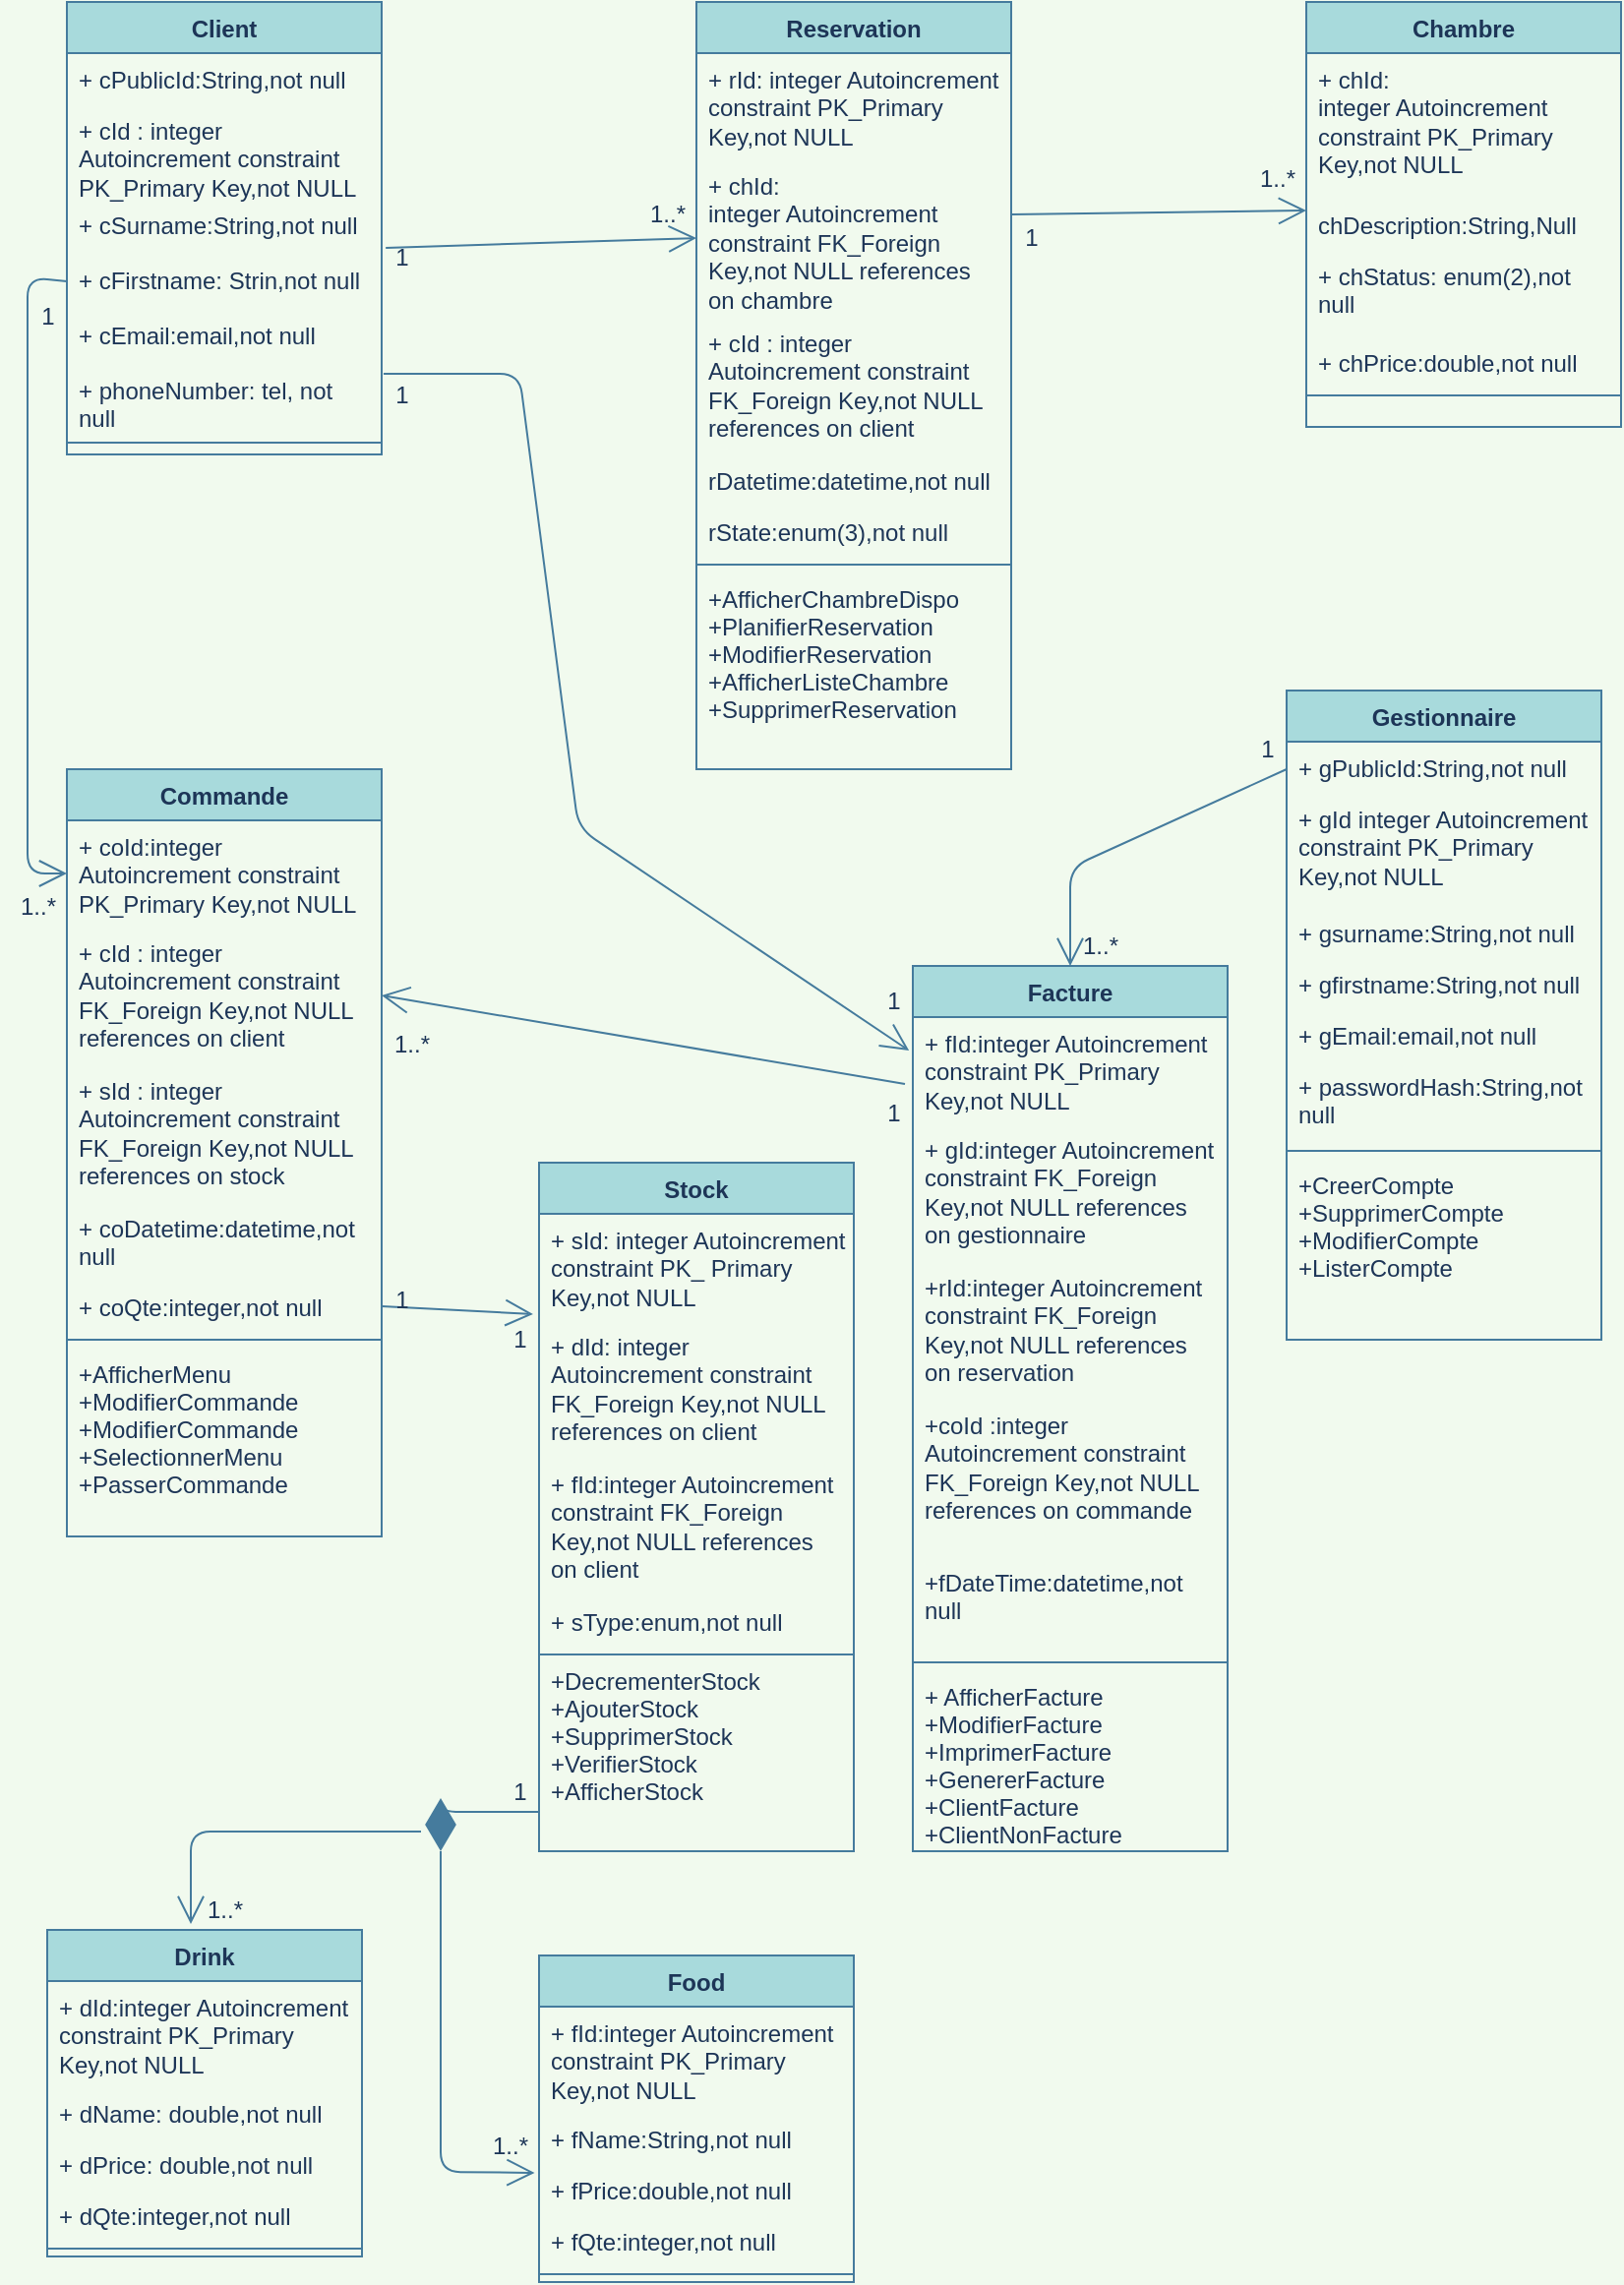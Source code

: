 <mxfile version="16.0.2" type="device"><diagram id="C5RBs43oDa-KdzZeNtuy" name="Page-1"><mxGraphModel dx="1695" dy="591" grid="1" gridSize="10" guides="1" tooltips="1" connect="1" arrows="1" fold="1" page="1" pageScale="1" pageWidth="827" pageHeight="1169" background="#F1FAEE" math="0" shadow="0"><root><mxCell id="WIyWlLk6GJQsqaUBKTNV-0"/><mxCell id="WIyWlLk6GJQsqaUBKTNV-1" parent="WIyWlLk6GJQsqaUBKTNV-0"/><mxCell id="zkfFHV4jXpPFQw0GAbJ--0" value="Client&#10;" style="swimlane;fontStyle=1;align=center;verticalAlign=top;childLayout=stackLayout;horizontal=1;startSize=26;horizontalStack=0;resizeParent=1;resizeLast=0;collapsible=1;marginBottom=0;rounded=0;shadow=0;strokeWidth=1;fillColor=#A8DADC;strokeColor=#457B9D;fontColor=#1D3557;" parent="WIyWlLk6GJQsqaUBKTNV-1" vertex="1"><mxGeometry x="30" y="10" width="160" height="230" as="geometry"><mxRectangle x="40" y="80" width="160" height="26" as="alternateBounds"/></mxGeometry></mxCell><mxCell id="zkfFHV4jXpPFQw0GAbJ--1" value="+ cPublicId:String,not null" style="text;align=left;verticalAlign=top;spacingLeft=4;spacingRight=4;overflow=hidden;rotatable=0;points=[[0,0.5],[1,0.5]];portConstraint=eastwest;fontColor=#1D3557;" parent="zkfFHV4jXpPFQw0GAbJ--0" vertex="1"><mxGeometry y="26" width="160" height="26" as="geometry"/></mxCell><mxCell id="zkfFHV4jXpPFQw0GAbJ--2" value="+ cId : integer Autoincrement constraint PK_Primary Key,not NULL" style="text;align=left;verticalAlign=top;spacingLeft=4;spacingRight=4;overflow=hidden;rotatable=0;points=[[0,0.5],[1,0.5]];portConstraint=eastwest;rounded=0;shadow=0;html=0;fontColor=#1D3557;fontSize=12;strokeColor=none;whiteSpace=wrap;" parent="zkfFHV4jXpPFQw0GAbJ--0" vertex="1"><mxGeometry y="52" width="160" height="48" as="geometry"/></mxCell><mxCell id="r3Htr7Eqtm95IT8deiUM-3" value="+ cSurname:String,not null" style="text;align=left;verticalAlign=top;spacingLeft=4;spacingRight=4;overflow=hidden;rotatable=0;points=[[0,0.5],[1,0.5]];portConstraint=eastwest;rounded=0;shadow=0;html=0;fontColor=#1D3557;" parent="zkfFHV4jXpPFQw0GAbJ--0" vertex="1"><mxGeometry y="100" width="160" height="28" as="geometry"/></mxCell><mxCell id="r3Htr7Eqtm95IT8deiUM-4" value="+ cFirstname: Strin,not null&#10;" style="text;align=left;verticalAlign=top;spacingLeft=4;spacingRight=4;overflow=hidden;rotatable=0;points=[[0,0.5],[1,0.5]];portConstraint=eastwest;rounded=0;shadow=0;html=0;fontColor=#1D3557;" parent="zkfFHV4jXpPFQw0GAbJ--0" vertex="1"><mxGeometry y="128" width="160" height="28" as="geometry"/></mxCell><mxCell id="r3Htr7Eqtm95IT8deiUM-2" value="+ cEmail:email,not null&#10;" style="text;align=left;verticalAlign=top;spacingLeft=4;spacingRight=4;overflow=hidden;rotatable=0;points=[[0,0.5],[1,0.5]];portConstraint=eastwest;rounded=0;shadow=0;html=0;fontColor=#1D3557;" parent="zkfFHV4jXpPFQw0GAbJ--0" vertex="1"><mxGeometry y="156" width="160" height="28" as="geometry"/></mxCell><mxCell id="r3Htr7Eqtm95IT8deiUM-1" value="+ phoneNumber: tel, not null" style="text;align=left;verticalAlign=top;spacingLeft=4;spacingRight=4;overflow=hidden;rotatable=0;points=[[0,0.5],[1,0.5]];portConstraint=eastwest;rounded=0;shadow=0;html=0;fontColor=#1D3557;whiteSpace=wrap;" parent="zkfFHV4jXpPFQw0GAbJ--0" vertex="1"><mxGeometry y="184" width="160" height="36" as="geometry"/></mxCell><mxCell id="zkfFHV4jXpPFQw0GAbJ--4" value="" style="line;html=1;strokeWidth=1;align=left;verticalAlign=middle;spacingTop=-1;spacingLeft=3;spacingRight=3;rotatable=0;labelPosition=right;points=[];portConstraint=eastwest;labelBackgroundColor=#F1FAEE;fillColor=#A8DADC;strokeColor=#457B9D;fontColor=#1D3557;" parent="zkfFHV4jXpPFQw0GAbJ--0" vertex="1"><mxGeometry y="220" width="160" height="8" as="geometry"/></mxCell><mxCell id="zkfFHV4jXpPFQw0GAbJ--6" value="Gestionnaire" style="swimlane;fontStyle=1;align=center;verticalAlign=top;childLayout=stackLayout;horizontal=1;startSize=26;horizontalStack=0;resizeParent=1;resizeLast=0;collapsible=1;marginBottom=0;rounded=0;shadow=0;strokeWidth=1;fillColor=#A8DADC;strokeColor=#457B9D;fontColor=#1D3557;" parent="WIyWlLk6GJQsqaUBKTNV-1" vertex="1"><mxGeometry x="650" y="360" width="160" height="330" as="geometry"><mxRectangle x="130" y="380" width="160" height="26" as="alternateBounds"/></mxGeometry></mxCell><mxCell id="zkfFHV4jXpPFQw0GAbJ--7" value="+ gPublicId:String,not null" style="text;align=left;verticalAlign=top;spacingLeft=4;spacingRight=4;overflow=hidden;rotatable=0;points=[[0,0.5],[1,0.5]];portConstraint=eastwest;fontColor=#1D3557;" parent="zkfFHV4jXpPFQw0GAbJ--6" vertex="1"><mxGeometry y="26" width="160" height="26" as="geometry"/></mxCell><mxCell id="zkfFHV4jXpPFQw0GAbJ--8" value="+ gId integer Autoincrement constraint PK_Primary Key,not NULL" style="text;align=left;verticalAlign=top;spacingLeft=4;spacingRight=4;overflow=hidden;rotatable=0;points=[[0,0.5],[1,0.5]];portConstraint=eastwest;rounded=0;shadow=0;html=0;fontColor=#1D3557;whiteSpace=wrap;" parent="zkfFHV4jXpPFQw0GAbJ--6" vertex="1"><mxGeometry y="52" width="160" height="58" as="geometry"/></mxCell><mxCell id="r3Htr7Eqtm95IT8deiUM-7" value="+ gsurname:String,not null" style="text;align=left;verticalAlign=top;spacingLeft=4;spacingRight=4;overflow=hidden;rotatable=0;points=[[0,0.5],[1,0.5]];portConstraint=eastwest;rounded=0;shadow=0;html=0;fontColor=#1D3557;" parent="zkfFHV4jXpPFQw0GAbJ--6" vertex="1"><mxGeometry y="110" width="160" height="26" as="geometry"/></mxCell><mxCell id="r3Htr7Eqtm95IT8deiUM-8" value="+ gfirstname:String,not null" style="text;align=left;verticalAlign=top;spacingLeft=4;spacingRight=4;overflow=hidden;rotatable=0;points=[[0,0.5],[1,0.5]];portConstraint=eastwest;rounded=0;shadow=0;html=0;fontColor=#1D3557;" parent="zkfFHV4jXpPFQw0GAbJ--6" vertex="1"><mxGeometry y="136" width="160" height="26" as="geometry"/></mxCell><mxCell id="r3Htr7Eqtm95IT8deiUM-6" value="+ gEmail:email,not null" style="text;align=left;verticalAlign=top;spacingLeft=4;spacingRight=4;overflow=hidden;rotatable=0;points=[[0,0.5],[1,0.5]];portConstraint=eastwest;rounded=0;shadow=0;html=0;fontColor=#1D3557;" parent="zkfFHV4jXpPFQw0GAbJ--6" vertex="1"><mxGeometry y="162" width="160" height="26" as="geometry"/></mxCell><mxCell id="r3Htr7Eqtm95IT8deiUM-9" value="+ passwordHash:String,not null" style="text;align=left;verticalAlign=top;spacingLeft=4;spacingRight=4;overflow=hidden;rotatable=0;points=[[0,0.5],[1,0.5]];portConstraint=eastwest;rounded=0;shadow=0;html=0;fontColor=#1D3557;whiteSpace=wrap;" parent="zkfFHV4jXpPFQw0GAbJ--6" vertex="1"><mxGeometry y="188" width="160" height="42" as="geometry"/></mxCell><mxCell id="zkfFHV4jXpPFQw0GAbJ--9" value="" style="line;html=1;strokeWidth=1;align=left;verticalAlign=middle;spacingTop=-1;spacingLeft=3;spacingRight=3;rotatable=0;labelPosition=right;points=[];portConstraint=eastwest;labelBackgroundColor=#F1FAEE;fillColor=#A8DADC;strokeColor=#457B9D;fontColor=#1D3557;" parent="zkfFHV4jXpPFQw0GAbJ--6" vertex="1"><mxGeometry y="230" width="160" height="8" as="geometry"/></mxCell><mxCell id="zkfFHV4jXpPFQw0GAbJ--11" value="+CreerCompte&#10;+SupprimerCompte&#10;+ModifierCompte&#10;+ListerCompte" style="text;align=left;verticalAlign=top;spacingLeft=4;spacingRight=4;overflow=hidden;rotatable=0;points=[[0,0.5],[1,0.5]];portConstraint=eastwest;fontColor=#1D3557;" parent="zkfFHV4jXpPFQw0GAbJ--6" vertex="1"><mxGeometry y="238" width="160" height="82" as="geometry"/></mxCell><mxCell id="zkfFHV4jXpPFQw0GAbJ--13" value="Stock" style="swimlane;fontStyle=1;align=center;verticalAlign=top;childLayout=stackLayout;horizontal=1;startSize=26;horizontalStack=0;resizeParent=1;resizeLast=0;collapsible=1;marginBottom=0;rounded=0;shadow=0;strokeWidth=1;fillColor=#A8DADC;strokeColor=#457B9D;fontColor=#1D3557;" parent="WIyWlLk6GJQsqaUBKTNV-1" vertex="1"><mxGeometry x="270" y="600" width="160" height="350" as="geometry"><mxRectangle x="340" y="380" width="170" height="26" as="alternateBounds"/></mxGeometry></mxCell><mxCell id="zkfFHV4jXpPFQw0GAbJ--14" value="+ sId: integer Autoincrement constraint PK_ Primary Key,not NULL" style="text;align=left;verticalAlign=top;spacingLeft=4;spacingRight=4;overflow=hidden;rotatable=0;points=[[0,0.5],[1,0.5]];portConstraint=eastwest;fontColor=#1D3557;whiteSpace=wrap;" parent="zkfFHV4jXpPFQw0GAbJ--13" vertex="1"><mxGeometry y="26" width="160" height="54" as="geometry"/></mxCell><mxCell id="r3Htr7Eqtm95IT8deiUM-71" value="+ dId: integer Autoincrement constraint FK_Foreign Key,not NULL references on client" style="text;align=left;verticalAlign=top;spacingLeft=4;spacingRight=4;overflow=hidden;rotatable=0;points=[[0,0.5],[1,0.5]];portConstraint=eastwest;fontColor=#1D3557;whiteSpace=wrap;" parent="zkfFHV4jXpPFQw0GAbJ--13" vertex="1"><mxGeometry y="80" width="160" height="70" as="geometry"/></mxCell><mxCell id="r3Htr7Eqtm95IT8deiUM-72" value="+ fId:integer Autoincrement constraint FK_Foreign Key,not NULL references on client&#10;" style="text;align=left;verticalAlign=top;spacingLeft=4;spacingRight=4;overflow=hidden;rotatable=0;points=[[0,0.5],[1,0.5]];portConstraint=eastwest;fontColor=#1D3557;whiteSpace=wrap;" parent="zkfFHV4jXpPFQw0GAbJ--13" vertex="1"><mxGeometry y="150" width="160" height="70" as="geometry"/></mxCell><mxCell id="wL-kO8MBuyz-rJFwPTu7-10" value="+ sType:enum,not null" style="text;align=left;verticalAlign=top;spacingLeft=4;spacingRight=4;overflow=hidden;rotatable=0;points=[[0,0.5],[1,0.5]];portConstraint=eastwest;fontColor=#1D3557;whiteSpace=wrap;" parent="zkfFHV4jXpPFQw0GAbJ--13" vertex="1"><mxGeometry y="220" width="160" height="30" as="geometry"/></mxCell><mxCell id="wL-kO8MBuyz-rJFwPTu7-9" value="+DecrementerStock&#10;+AjouterStock&#10;+SupprimerStock&#10;+VerifierStock&#10;+AfficherStock" style="text;strokeColor=#457B9D;fillColor=none;align=left;verticalAlign=top;spacingLeft=4;spacingRight=4;overflow=hidden;rotatable=0;points=[[0,0.5],[1,0.5]];portConstraint=eastwest;fontColor=#1D3557;" parent="zkfFHV4jXpPFQw0GAbJ--13" vertex="1"><mxGeometry y="250" width="160" height="100" as="geometry"/></mxCell><mxCell id="zkfFHV4jXpPFQw0GAbJ--17" value="Chambre" style="swimlane;fontStyle=1;align=center;verticalAlign=top;childLayout=stackLayout;horizontal=1;startSize=26;horizontalStack=0;resizeParent=1;resizeLast=0;collapsible=1;marginBottom=0;rounded=0;shadow=0;strokeWidth=1;fillColor=#A8DADC;strokeColor=#457B9D;fontColor=#1D3557;" parent="WIyWlLk6GJQsqaUBKTNV-1" vertex="1"><mxGeometry x="660" y="10" width="160" height="216" as="geometry"><mxRectangle x="550" y="140" width="160" height="26" as="alternateBounds"/></mxGeometry></mxCell><mxCell id="zkfFHV4jXpPFQw0GAbJ--19" value="+ chId:&#10;integer Autoincrement constraint PK_Primary Key,not NULL&#10;" style="text;align=left;verticalAlign=top;spacingLeft=4;spacingRight=4;overflow=hidden;rotatable=0;points=[[0,0.5],[1,0.5]];portConstraint=eastwest;rounded=0;shadow=0;html=0;fontColor=#1D3557;whiteSpace=wrap;" parent="zkfFHV4jXpPFQw0GAbJ--17" vertex="1"><mxGeometry y="26" width="160" height="74" as="geometry"/></mxCell><mxCell id="r3Htr7Eqtm95IT8deiUM-5" value="chDescription:String,Null" style="text;align=left;verticalAlign=top;spacingLeft=4;spacingRight=4;overflow=hidden;rotatable=0;points=[[0,0.5],[1,0.5]];portConstraint=eastwest;rounded=0;shadow=0;html=0;fontColor=#1D3557;" parent="zkfFHV4jXpPFQw0GAbJ--17" vertex="1"><mxGeometry y="100" width="160" height="26" as="geometry"/></mxCell><mxCell id="r3Htr7Eqtm95IT8deiUM-20" value="+ chStatus: enum(2),not null" style="text;align=left;verticalAlign=top;spacingLeft=4;spacingRight=4;overflow=hidden;rotatable=0;points=[[0,0.5],[1,0.5]];portConstraint=eastwest;rounded=0;shadow=0;html=0;fontColor=#1D3557;whiteSpace=wrap;" parent="zkfFHV4jXpPFQw0GAbJ--17" vertex="1"><mxGeometry y="126" width="160" height="44" as="geometry"/></mxCell><mxCell id="r3Htr7Eqtm95IT8deiUM-68" value="+ chPrice:double,not null" style="text;align=left;verticalAlign=top;spacingLeft=4;spacingRight=4;overflow=hidden;rotatable=0;points=[[0,0.5],[1,0.5]];portConstraint=eastwest;rounded=0;shadow=0;html=0;fontColor=#1D3557;" parent="zkfFHV4jXpPFQw0GAbJ--17" vertex="1"><mxGeometry y="170" width="160" height="26" as="geometry"/></mxCell><mxCell id="zkfFHV4jXpPFQw0GAbJ--23" value="" style="line;html=1;strokeWidth=1;align=left;verticalAlign=middle;spacingTop=-1;spacingLeft=3;spacingRight=3;rotatable=0;labelPosition=right;points=[];portConstraint=eastwest;labelBackgroundColor=#F1FAEE;fillColor=#A8DADC;strokeColor=#457B9D;fontColor=#1D3557;" parent="zkfFHV4jXpPFQw0GAbJ--17" vertex="1"><mxGeometry y="196" width="160" height="8" as="geometry"/></mxCell><mxCell id="r3Htr7Eqtm95IT8deiUM-12" value="Reservation" style="swimlane;fontStyle=1;align=center;verticalAlign=top;childLayout=stackLayout;horizontal=1;startSize=26;horizontalStack=0;resizeParent=1;resizeParentMax=0;resizeLast=0;collapsible=1;marginBottom=0;fillColor=#A8DADC;strokeColor=#457B9D;fontColor=#1D3557;" parent="WIyWlLk6GJQsqaUBKTNV-1" vertex="1"><mxGeometry x="350" y="10" width="160" height="390" as="geometry"/></mxCell><mxCell id="r3Htr7Eqtm95IT8deiUM-13" value="+ rId: integer Autoincrement constraint PK_Primary Key,not NULL" style="text;strokeColor=none;fillColor=none;align=left;verticalAlign=top;spacingLeft=4;spacingRight=4;overflow=hidden;rotatable=0;points=[[0,0.5],[1,0.5]];portConstraint=eastwest;fontColor=#1D3557;whiteSpace=wrap;" parent="r3Htr7Eqtm95IT8deiUM-12" vertex="1"><mxGeometry y="26" width="160" height="54" as="geometry"/></mxCell><mxCell id="r3Htr7Eqtm95IT8deiUM-17" value="+ chId:&#10;integer Autoincrement constraint FK_Foreign Key,not NULL references on chambre&#10;" style="text;strokeColor=none;fillColor=none;align=left;verticalAlign=top;spacingLeft=4;spacingRight=4;overflow=hidden;rotatable=0;points=[[0,0.5],[1,0.5]];portConstraint=eastwest;fontColor=#1D3557;whiteSpace=wrap;" parent="r3Htr7Eqtm95IT8deiUM-12" vertex="1"><mxGeometry y="80" width="160" height="80" as="geometry"/></mxCell><mxCell id="r3Htr7Eqtm95IT8deiUM-16" value="+ cId : integer Autoincrement constraint FK_Foreign Key,not NULL references on client" style="text;strokeColor=none;fillColor=none;align=left;verticalAlign=top;spacingLeft=4;spacingRight=4;overflow=hidden;rotatable=0;points=[[0,0.5],[1,0.5]];portConstraint=eastwest;fontColor=#1D3557;whiteSpace=wrap;" parent="r3Htr7Eqtm95IT8deiUM-12" vertex="1"><mxGeometry y="160" width="160" height="70" as="geometry"/></mxCell><mxCell id="r3Htr7Eqtm95IT8deiUM-18" value="rDatetime:datetime,not null" style="text;strokeColor=none;fillColor=none;align=left;verticalAlign=top;spacingLeft=4;spacingRight=4;overflow=hidden;rotatable=0;points=[[0,0.5],[1,0.5]];portConstraint=eastwest;fontColor=#1D3557;" parent="r3Htr7Eqtm95IT8deiUM-12" vertex="1"><mxGeometry y="230" width="160" height="26" as="geometry"/></mxCell><mxCell id="r3Htr7Eqtm95IT8deiUM-19" value="rState:enum(3),not null" style="text;strokeColor=none;fillColor=none;align=left;verticalAlign=top;spacingLeft=4;spacingRight=4;overflow=hidden;rotatable=0;points=[[0,0.5],[1,0.5]];portConstraint=eastwest;fontColor=#1D3557;" parent="r3Htr7Eqtm95IT8deiUM-12" vertex="1"><mxGeometry y="256" width="160" height="26" as="geometry"/></mxCell><mxCell id="r3Htr7Eqtm95IT8deiUM-14" value="" style="line;strokeWidth=1;fillColor=none;align=left;verticalAlign=middle;spacingTop=-1;spacingLeft=3;spacingRight=3;rotatable=0;labelPosition=right;points=[];portConstraint=eastwest;labelBackgroundColor=#F1FAEE;strokeColor=#457B9D;fontColor=#1D3557;" parent="r3Htr7Eqtm95IT8deiUM-12" vertex="1"><mxGeometry y="282" width="160" height="8" as="geometry"/></mxCell><mxCell id="r3Htr7Eqtm95IT8deiUM-15" value="+AfficherChambreDispo&#10;+PlanifierReservation&#10;+ModifierReservation&#10;+AfficherListeChambre&#10;+SupprimerReservation" style="text;strokeColor=none;fillColor=none;align=left;verticalAlign=top;spacingLeft=4;spacingRight=4;overflow=hidden;rotatable=0;points=[[0,0.5],[1,0.5]];portConstraint=eastwest;fontColor=#1D3557;" parent="r3Htr7Eqtm95IT8deiUM-12" vertex="1"><mxGeometry y="290" width="160" height="100" as="geometry"/></mxCell><mxCell id="r3Htr7Eqtm95IT8deiUM-30" value="Food&#10;" style="swimlane;fontStyle=1;align=center;verticalAlign=top;childLayout=stackLayout;horizontal=1;startSize=26;horizontalStack=0;resizeParent=1;resizeParentMax=0;resizeLast=0;collapsible=1;marginBottom=0;fillColor=#A8DADC;strokeColor=#457B9D;fontColor=#1D3557;" parent="WIyWlLk6GJQsqaUBKTNV-1" vertex="1"><mxGeometry x="270" y="1003" width="160" height="166" as="geometry"/></mxCell><mxCell id="r3Htr7Eqtm95IT8deiUM-43" value="+ fId:integer Autoincrement constraint PK_Primary Key,not NULL" style="text;strokeColor=none;fillColor=none;align=left;verticalAlign=top;spacingLeft=4;spacingRight=4;overflow=hidden;rotatable=0;points=[[0,0.5],[1,0.5]];portConstraint=eastwest;fontColor=#1D3557;whiteSpace=wrap;" parent="r3Htr7Eqtm95IT8deiUM-30" vertex="1"><mxGeometry y="26" width="160" height="54" as="geometry"/></mxCell><mxCell id="r3Htr7Eqtm95IT8deiUM-31" value="+ fName:String,not null" style="text;strokeColor=none;fillColor=none;align=left;verticalAlign=top;spacingLeft=4;spacingRight=4;overflow=hidden;rotatable=0;points=[[0,0.5],[1,0.5]];portConstraint=eastwest;fontColor=#1D3557;" parent="r3Htr7Eqtm95IT8deiUM-30" vertex="1"><mxGeometry y="80" width="160" height="26" as="geometry"/></mxCell><mxCell id="r3Htr7Eqtm95IT8deiUM-39" value="+ fPrice:double,not null" style="text;strokeColor=none;fillColor=none;align=left;verticalAlign=top;spacingLeft=4;spacingRight=4;overflow=hidden;rotatable=0;points=[[0,0.5],[1,0.5]];portConstraint=eastwest;fontColor=#1D3557;" parent="r3Htr7Eqtm95IT8deiUM-30" vertex="1"><mxGeometry y="106" width="160" height="26" as="geometry"/></mxCell><mxCell id="r3Htr7Eqtm95IT8deiUM-70" value="+ fQte:integer,not null" style="text;strokeColor=none;fillColor=none;align=left;verticalAlign=top;spacingLeft=4;spacingRight=4;overflow=hidden;rotatable=0;points=[[0,0.5],[1,0.5]];portConstraint=eastwest;fontColor=#1D3557;" parent="r3Htr7Eqtm95IT8deiUM-30" vertex="1"><mxGeometry y="132" width="160" height="26" as="geometry"/></mxCell><mxCell id="r3Htr7Eqtm95IT8deiUM-32" value="" style="line;strokeWidth=1;fillColor=none;align=left;verticalAlign=middle;spacingTop=-1;spacingLeft=3;spacingRight=3;rotatable=0;labelPosition=right;points=[];portConstraint=eastwest;labelBackgroundColor=#F1FAEE;strokeColor=#457B9D;fontColor=#1D3557;" parent="r3Htr7Eqtm95IT8deiUM-30" vertex="1"><mxGeometry y="158" width="160" height="8" as="geometry"/></mxCell><mxCell id="r3Htr7Eqtm95IT8deiUM-34" value="Drink&#10;" style="swimlane;fontStyle=1;align=center;verticalAlign=top;childLayout=stackLayout;horizontal=1;startSize=26;horizontalStack=0;resizeParent=1;resizeParentMax=0;resizeLast=0;collapsible=1;marginBottom=0;fillColor=#A8DADC;strokeColor=#457B9D;fontColor=#1D3557;" parent="WIyWlLk6GJQsqaUBKTNV-1" vertex="1"><mxGeometry x="20" y="990" width="160" height="166" as="geometry"/></mxCell><mxCell id="r3Htr7Eqtm95IT8deiUM-42" value="+ dId:integer Autoincrement constraint PK_Primary Key,not NULL&#10;" style="text;strokeColor=none;fillColor=none;align=left;verticalAlign=top;spacingLeft=4;spacingRight=4;overflow=hidden;rotatable=0;points=[[0,0.5],[1,0.5]];portConstraint=eastwest;fontColor=#1D3557;whiteSpace=wrap;" parent="r3Htr7Eqtm95IT8deiUM-34" vertex="1"><mxGeometry y="26" width="160" height="54" as="geometry"/></mxCell><mxCell id="r3Htr7Eqtm95IT8deiUM-35" value="+ dName: double,not null" style="text;strokeColor=none;fillColor=none;align=left;verticalAlign=top;spacingLeft=4;spacingRight=4;overflow=hidden;rotatable=0;points=[[0,0.5],[1,0.5]];portConstraint=eastwest;fontColor=#1D3557;" parent="r3Htr7Eqtm95IT8deiUM-34" vertex="1"><mxGeometry y="80" width="160" height="26" as="geometry"/></mxCell><mxCell id="r3Htr7Eqtm95IT8deiUM-38" value="+ dPrice: double,not null" style="text;strokeColor=none;fillColor=none;align=left;verticalAlign=top;spacingLeft=4;spacingRight=4;overflow=hidden;rotatable=0;points=[[0,0.5],[1,0.5]];portConstraint=eastwest;fontColor=#1D3557;" parent="r3Htr7Eqtm95IT8deiUM-34" vertex="1"><mxGeometry y="106" width="160" height="26" as="geometry"/></mxCell><mxCell id="r3Htr7Eqtm95IT8deiUM-69" value="+ dQte:integer,not null" style="text;strokeColor=none;fillColor=none;align=left;verticalAlign=top;spacingLeft=4;spacingRight=4;overflow=hidden;rotatable=0;points=[[0,0.5],[1,0.5]];portConstraint=eastwest;fontColor=#1D3557;" parent="r3Htr7Eqtm95IT8deiUM-34" vertex="1"><mxGeometry y="132" width="160" height="26" as="geometry"/></mxCell><mxCell id="r3Htr7Eqtm95IT8deiUM-36" value="" style="line;strokeWidth=1;fillColor=none;align=left;verticalAlign=middle;spacingTop=-1;spacingLeft=3;spacingRight=3;rotatable=0;labelPosition=right;points=[];portConstraint=eastwest;labelBackgroundColor=#F1FAEE;strokeColor=#457B9D;fontColor=#1D3557;" parent="r3Htr7Eqtm95IT8deiUM-34" vertex="1"><mxGeometry y="158" width="160" height="8" as="geometry"/></mxCell><mxCell id="r3Htr7Eqtm95IT8deiUM-54" value="Facture" style="swimlane;fontStyle=1;align=center;verticalAlign=top;childLayout=stackLayout;horizontal=1;startSize=26;horizontalStack=0;resizeParent=1;resizeParentMax=0;resizeLast=0;collapsible=1;marginBottom=0;fillColor=#A8DADC;strokeColor=#457B9D;fontColor=#1D3557;" parent="WIyWlLk6GJQsqaUBKTNV-1" vertex="1"><mxGeometry x="460" y="500" width="160" height="450" as="geometry"/></mxCell><mxCell id="r3Htr7Eqtm95IT8deiUM-55" value="+ fId:integer Autoincrement constraint PK_Primary Key,not NULL" style="text;strokeColor=none;fillColor=none;align=left;verticalAlign=top;spacingLeft=4;spacingRight=4;overflow=hidden;rotatable=0;points=[[0,0.5],[1,0.5]];portConstraint=eastwest;fontColor=#1D3557;whiteSpace=wrap;" parent="r3Htr7Eqtm95IT8deiUM-54" vertex="1"><mxGeometry y="26" width="160" height="54" as="geometry"/></mxCell><mxCell id="r3Htr7Eqtm95IT8deiUM-67" value="+ gId:integer Autoincrement constraint FK_Foreign Key,not NULL references on gestionnaire" style="text;strokeColor=none;fillColor=none;align=left;verticalAlign=top;spacingLeft=4;spacingRight=4;overflow=hidden;rotatable=0;points=[[0,0.5],[1,0.5]];portConstraint=eastwest;fontColor=#1D3557;whiteSpace=wrap;" parent="r3Htr7Eqtm95IT8deiUM-54" vertex="1"><mxGeometry y="80" width="160" height="70" as="geometry"/></mxCell><mxCell id="r3Htr7Eqtm95IT8deiUM-74" value="+rId:integer Autoincrement constraint FK_Foreign Key,not NULL references on reservation" style="text;strokeColor=none;fillColor=none;align=left;verticalAlign=top;spacingLeft=4;spacingRight=4;overflow=hidden;rotatable=0;points=[[0,0.5],[1,0.5]];portConstraint=eastwest;fontColor=#1D3557;whiteSpace=wrap;" parent="r3Htr7Eqtm95IT8deiUM-54" vertex="1"><mxGeometry y="150" width="160" height="70" as="geometry"/></mxCell><mxCell id="r3Htr7Eqtm95IT8deiUM-75" value="+coId :integer Autoincrement constraint FK_Foreign Key,not NULL references on commande" style="text;strokeColor=none;fillColor=none;align=left;verticalAlign=top;spacingLeft=4;spacingRight=4;overflow=hidden;rotatable=0;points=[[0,0.5],[1,0.5]];portConstraint=eastwest;fontColor=#1D3557;whiteSpace=wrap;" parent="r3Htr7Eqtm95IT8deiUM-54" vertex="1"><mxGeometry y="220" width="160" height="80" as="geometry"/></mxCell><mxCell id="sdFzfUmJR6ooPlKBPTag-1" value="+fDateTime:datetime,not null" style="text;strokeColor=none;fillColor=none;align=left;verticalAlign=top;spacingLeft=4;spacingRight=4;overflow=hidden;rotatable=0;points=[[0,0.5],[1,0.5]];portConstraint=eastwest;fontColor=#1D3557;whiteSpace=wrap;" parent="r3Htr7Eqtm95IT8deiUM-54" vertex="1"><mxGeometry y="300" width="160" height="50" as="geometry"/></mxCell><mxCell id="r3Htr7Eqtm95IT8deiUM-56" value="" style="line;strokeWidth=1;fillColor=none;align=left;verticalAlign=middle;spacingTop=-1;spacingLeft=3;spacingRight=3;rotatable=0;labelPosition=right;points=[];portConstraint=eastwest;labelBackgroundColor=#F1FAEE;strokeColor=#457B9D;fontColor=#1D3557;" parent="r3Htr7Eqtm95IT8deiUM-54" vertex="1"><mxGeometry y="350" width="160" height="8" as="geometry"/></mxCell><mxCell id="r3Htr7Eqtm95IT8deiUM-57" value="+ AfficherFacture&#10;+ModifierFacture&#10;+ImprimerFacture&#10;+GenererFacture&#10;+ClientFacture&#10;+ClientNonFacture" style="text;strokeColor=none;fillColor=none;align=left;verticalAlign=top;spacingLeft=4;spacingRight=4;overflow=hidden;rotatable=0;points=[[0,0.5],[1,0.5]];portConstraint=eastwest;fontColor=#1D3557;" parent="r3Htr7Eqtm95IT8deiUM-54" vertex="1"><mxGeometry y="358" width="160" height="92" as="geometry"/></mxCell><mxCell id="r3Htr7Eqtm95IT8deiUM-58" value="Commande" style="swimlane;fontStyle=1;align=center;verticalAlign=top;childLayout=stackLayout;horizontal=1;startSize=26;horizontalStack=0;resizeParent=1;resizeParentMax=0;resizeLast=0;collapsible=1;marginBottom=0;fillColor=#A8DADC;strokeColor=#457B9D;fontColor=#1D3557;" parent="WIyWlLk6GJQsqaUBKTNV-1" vertex="1"><mxGeometry x="30" y="400" width="160" height="390" as="geometry"/></mxCell><mxCell id="r3Htr7Eqtm95IT8deiUM-59" value="+ coId:integer Autoincrement constraint PK_Primary Key,not NULL&#10;" style="text;strokeColor=none;fillColor=none;align=left;verticalAlign=top;spacingLeft=4;spacingRight=4;overflow=hidden;rotatable=0;points=[[0,0.5],[1,0.5]];portConstraint=eastwest;fontColor=#1D3557;whiteSpace=wrap;" parent="r3Htr7Eqtm95IT8deiUM-58" vertex="1"><mxGeometry y="26" width="160" height="54" as="geometry"/></mxCell><mxCell id="r3Htr7Eqtm95IT8deiUM-62" value="+ cId : integer Autoincrement constraint FK_Foreign Key,not NULL references on client" style="text;strokeColor=none;fillColor=none;align=left;verticalAlign=top;spacingLeft=4;spacingRight=4;overflow=hidden;rotatable=0;points=[[0,0.5],[1,0.5]];portConstraint=eastwest;fontColor=#1D3557;whiteSpace=wrap;" parent="r3Htr7Eqtm95IT8deiUM-58" vertex="1"><mxGeometry y="80" width="160" height="70" as="geometry"/></mxCell><mxCell id="r3Htr7Eqtm95IT8deiUM-73" value="+ sId : integer Autoincrement constraint FK_Foreign Key,not NULL references on stock" style="text;strokeColor=none;fillColor=none;align=left;verticalAlign=top;spacingLeft=4;spacingRight=4;overflow=hidden;rotatable=0;points=[[0,0.5],[1,0.5]];portConstraint=eastwest;fontColor=#1D3557;whiteSpace=wrap;" parent="r3Htr7Eqtm95IT8deiUM-58" vertex="1"><mxGeometry y="150" width="160" height="70" as="geometry"/></mxCell><mxCell id="r3Htr7Eqtm95IT8deiUM-64" value="+ coDatetime:datetime,not null" style="text;strokeColor=none;fillColor=none;align=left;verticalAlign=top;spacingLeft=4;spacingRight=4;overflow=hidden;rotatable=0;points=[[0,0.5],[1,0.5]];portConstraint=eastwest;fontColor=#1D3557;whiteSpace=wrap;" parent="r3Htr7Eqtm95IT8deiUM-58" vertex="1"><mxGeometry y="220" width="160" height="40" as="geometry"/></mxCell><mxCell id="r3Htr7Eqtm95IT8deiUM-63" value="+ coQte:integer,not null" style="text;strokeColor=none;fillColor=none;align=left;verticalAlign=top;spacingLeft=4;spacingRight=4;overflow=hidden;rotatable=0;points=[[0,0.5],[1,0.5]];portConstraint=eastwest;fontColor=#1D3557;" parent="r3Htr7Eqtm95IT8deiUM-58" vertex="1"><mxGeometry y="260" width="160" height="26" as="geometry"/></mxCell><mxCell id="r3Htr7Eqtm95IT8deiUM-60" value="" style="line;strokeWidth=1;fillColor=none;align=left;verticalAlign=middle;spacingTop=-1;spacingLeft=3;spacingRight=3;rotatable=0;labelPosition=right;points=[];portConstraint=eastwest;labelBackgroundColor=#F1FAEE;strokeColor=#457B9D;fontColor=#1D3557;" parent="r3Htr7Eqtm95IT8deiUM-58" vertex="1"><mxGeometry y="286" width="160" height="8" as="geometry"/></mxCell><mxCell id="r3Htr7Eqtm95IT8deiUM-61" value="+AfficherMenu&#10;+ModifierCommande&#10;+ModifierCommande&#10;+SelectionnerMenu&#10;+PasserCommande" style="text;strokeColor=none;fillColor=none;align=left;verticalAlign=top;spacingLeft=4;spacingRight=4;overflow=hidden;rotatable=0;points=[[0,0.5],[1,0.5]];portConstraint=eastwest;fontColor=#1D3557;" parent="r3Htr7Eqtm95IT8deiUM-58" vertex="1"><mxGeometry y="294" width="160" height="96" as="geometry"/></mxCell><mxCell id="v6IofdC_qMjFaaTX9vxW-25" value="" style="endArrow=diamondThin;endFill=1;endSize=24;html=1;rounded=1;sketch=0;fontColor=#1D3557;strokeColor=#457B9D;fillColor=#A8DADC;curved=0;labelBackgroundColor=#F1FAEE;" parent="WIyWlLk6GJQsqaUBKTNV-1" edge="1"><mxGeometry width="160" relative="1" as="geometry"><mxPoint x="270" y="930" as="sourcePoint"/><mxPoint x="220" y="950" as="targetPoint"/><Array as="points"><mxPoint x="220" y="930"/></Array></mxGeometry></mxCell><mxCell id="v6IofdC_qMjFaaTX9vxW-26" value="" style="endArrow=open;endFill=1;endSize=12;html=1;rounded=1;sketch=0;fontColor=#1D3557;strokeColor=#457B9D;fillColor=#A8DADC;curved=0;entryX=-0.014;entryY=0.172;entryDx=0;entryDy=0;entryPerimeter=0;labelBackgroundColor=#F1FAEE;" parent="WIyWlLk6GJQsqaUBKTNV-1" target="r3Htr7Eqtm95IT8deiUM-39" edge="1"><mxGeometry width="160" relative="1" as="geometry"><mxPoint x="220" y="950" as="sourcePoint"/><mxPoint x="490" y="970" as="targetPoint"/><Array as="points"><mxPoint x="220" y="1020"/><mxPoint x="220" y="1113"/></Array></mxGeometry></mxCell><mxCell id="v6IofdC_qMjFaaTX9vxW-30" value="" style="endArrow=open;endFill=1;endSize=12;html=1;rounded=1;sketch=0;fontColor=#1D3557;strokeColor=#457B9D;fillColor=#A8DADC;curved=0;entryX=0.5;entryY=0;entryDx=0;entryDy=0;labelBackgroundColor=#F1FAEE;" parent="WIyWlLk6GJQsqaUBKTNV-1" target="r3Htr7Eqtm95IT8deiUM-54" edge="1"><mxGeometry width="160" relative="1" as="geometry"><mxPoint x="650" y="400" as="sourcePoint"/><mxPoint x="707.76" y="690.002" as="targetPoint"/><Array as="points"><mxPoint x="650" y="400"/><mxPoint x="540" y="450"/></Array></mxGeometry></mxCell><mxCell id="v6IofdC_qMjFaaTX9vxW-31" value="" style="endArrow=open;endFill=1;endSize=12;html=1;rounded=1;sketch=0;fontColor=#1D3557;strokeColor=#457B9D;fillColor=#A8DADC;curved=0;entryX=-0.019;entryY=0.944;entryDx=0;entryDy=0;exitX=1;exitY=0.5;exitDx=0;exitDy=0;entryPerimeter=0;labelBackgroundColor=#F1FAEE;" parent="WIyWlLk6GJQsqaUBKTNV-1" source="r3Htr7Eqtm95IT8deiUM-63" target="zkfFHV4jXpPFQw0GAbJ--14" edge="1"><mxGeometry width="160" relative="1" as="geometry"><mxPoint x="100" y="630" as="sourcePoint"/><mxPoint x="397.76" y="958.472" as="targetPoint"/></mxGeometry></mxCell><mxCell id="v6IofdC_qMjFaaTX9vxW-32" value="" style="endArrow=open;endFill=1;endSize=12;html=1;rounded=1;sketch=0;fontColor=#1D3557;strokeColor=#457B9D;fillColor=#A8DADC;curved=0;startArrow=none;exitX=0;exitY=0.5;exitDx=0;exitDy=0;entryX=0;entryY=0.5;entryDx=0;entryDy=0;labelBackgroundColor=#F1FAEE;" parent="WIyWlLk6GJQsqaUBKTNV-1" source="r3Htr7Eqtm95IT8deiUM-4" target="r3Htr7Eqtm95IT8deiUM-59" edge="1"><mxGeometry width="160" relative="1" as="geometry"><mxPoint x="110" y="310" as="sourcePoint"/><mxPoint y="470" as="targetPoint"/><Array as="points"><mxPoint x="10" y="150"/><mxPoint x="10" y="201"/><mxPoint x="10" y="453"/></Array></mxGeometry></mxCell><mxCell id="v6IofdC_qMjFaaTX9vxW-33" value="" style="endArrow=open;endFill=1;endSize=12;html=1;rounded=1;sketch=0;fontColor=#1D3557;strokeColor=#457B9D;fillColor=#A8DADC;curved=0;entryX=0;entryY=0.5;entryDx=0;entryDy=0;exitX=1.013;exitY=0.893;exitDx=0;exitDy=0;exitPerimeter=0;labelBackgroundColor=#F1FAEE;" parent="WIyWlLk6GJQsqaUBKTNV-1" source="r3Htr7Eqtm95IT8deiUM-3" target="r3Htr7Eqtm95IT8deiUM-17" edge="1"><mxGeometry width="160" relative="1" as="geometry"><mxPoint x="200" y="240.13" as="sourcePoint"/><mxPoint x="330.16" y="240.0" as="targetPoint"/></mxGeometry></mxCell><mxCell id="v6IofdC_qMjFaaTX9vxW-38" value="1" style="text;html=1;align=center;verticalAlign=middle;resizable=0;points=[];autosize=1;strokeColor=none;fillColor=none;fontColor=#1D3557;" parent="WIyWlLk6GJQsqaUBKTNV-1" vertex="1"><mxGeometry x="630" y="380" width="20" height="20" as="geometry"/></mxCell><mxCell id="v6IofdC_qMjFaaTX9vxW-41" value="1..*&lt;br&gt;" style="text;html=1;align=center;verticalAlign=middle;resizable=0;points=[];autosize=1;strokeColor=none;fillColor=none;fontColor=#1D3557;" parent="WIyWlLk6GJQsqaUBKTNV-1" vertex="1"><mxGeometry x="540" y="480" width="30" height="20" as="geometry"/></mxCell><mxCell id="v6IofdC_qMjFaaTX9vxW-42" value="" style="endArrow=open;endFill=1;endSize=12;html=1;rounded=1;sketch=0;fontColor=#1D3557;strokeColor=#457B9D;fillColor=#A8DADC;curved=0;entryX=-0.012;entryY=0.315;entryDx=0;entryDy=0;startArrow=none;exitX=1.006;exitY=0.139;exitDx=0;exitDy=0;exitPerimeter=0;entryPerimeter=0;labelBackgroundColor=#F1FAEE;" parent="WIyWlLk6GJQsqaUBKTNV-1" source="r3Htr7Eqtm95IT8deiUM-1" target="r3Htr7Eqtm95IT8deiUM-55" edge="1"><mxGeometry width="160" relative="1" as="geometry"><mxPoint x="150" y="306" as="sourcePoint"/><mxPoint x="150" y="436" as="targetPoint"/><Array as="points"><mxPoint x="260" y="199"/><mxPoint x="290" y="430"/></Array></mxGeometry></mxCell><mxCell id="v6IofdC_qMjFaaTX9vxW-45" value="1" style="text;html=1;align=center;verticalAlign=middle;resizable=0;points=[];autosize=1;strokeColor=none;fillColor=none;fontColor=#1D3557;" parent="WIyWlLk6GJQsqaUBKTNV-1" vertex="1"><mxGeometry x="440" y="508" width="20" height="20" as="geometry"/></mxCell><mxCell id="v6IofdC_qMjFaaTX9vxW-46" value="1" style="text;html=1;align=center;verticalAlign=middle;resizable=0;points=[];autosize=1;strokeColor=none;fillColor=none;fontColor=#1D3557;" parent="WIyWlLk6GJQsqaUBKTNV-1" vertex="1"><mxGeometry x="250" y="910" width="20" height="20" as="geometry"/></mxCell><mxCell id="v6IofdC_qMjFaaTX9vxW-47" value="1..*" style="text;html=1;align=center;verticalAlign=middle;resizable=0;points=[];autosize=1;strokeColor=none;fillColor=none;fontColor=#1D3557;" parent="WIyWlLk6GJQsqaUBKTNV-1" vertex="1"><mxGeometry x="240" y="1090" width="30" height="20" as="geometry"/></mxCell><mxCell id="v6IofdC_qMjFaaTX9vxW-48" value="1..*" style="text;html=1;align=center;verticalAlign=middle;resizable=0;points=[];autosize=1;strokeColor=none;fillColor=none;fontColor=#1D3557;" parent="WIyWlLk6GJQsqaUBKTNV-1" vertex="1"><mxGeometry x="95" y="970" width="30" height="20" as="geometry"/></mxCell><mxCell id="v6IofdC_qMjFaaTX9vxW-34" value="" style="endArrow=open;endFill=1;endSize=12;html=1;rounded=1;sketch=0;fontColor=#1D3557;strokeColor=#457B9D;fillColor=#A8DADC;curved=0;entryX=0;entryY=0.231;entryDx=0;entryDy=0;entryPerimeter=0;exitX=1;exitY=0.35;exitDx=0;exitDy=0;exitPerimeter=0;labelBackgroundColor=#F1FAEE;" parent="WIyWlLk6GJQsqaUBKTNV-1" source="r3Htr7Eqtm95IT8deiUM-17" target="r3Htr7Eqtm95IT8deiUM-5" edge="1"><mxGeometry width="160" relative="1" as="geometry"><mxPoint x="520" y="130" as="sourcePoint"/><mxPoint x="327.76" y="248.468" as="targetPoint"/><Array as="points"/></mxGeometry></mxCell><mxCell id="v6IofdC_qMjFaaTX9vxW-49" value="1" style="text;html=1;align=center;verticalAlign=middle;resizable=0;points=[];autosize=1;strokeColor=none;fillColor=none;fontColor=#1D3557;" parent="WIyWlLk6GJQsqaUBKTNV-1" vertex="1"><mxGeometry x="510" y="120" width="20" height="20" as="geometry"/></mxCell><mxCell id="v6IofdC_qMjFaaTX9vxW-50" value="1..*" style="text;html=1;align=center;verticalAlign=middle;resizable=0;points=[];autosize=1;strokeColor=none;fillColor=none;fontColor=#1D3557;" parent="WIyWlLk6GJQsqaUBKTNV-1" vertex="1"><mxGeometry x="630" y="90" width="30" height="20" as="geometry"/></mxCell><mxCell id="v6IofdC_qMjFaaTX9vxW-51" value="1" style="text;html=1;align=center;verticalAlign=middle;resizable=0;points=[];autosize=1;strokeColor=none;fillColor=none;fontColor=#1D3557;" parent="WIyWlLk6GJQsqaUBKTNV-1" vertex="1"><mxGeometry x="190" y="130" width="20" height="20" as="geometry"/></mxCell><mxCell id="v6IofdC_qMjFaaTX9vxW-52" value="1..*" style="text;html=1;align=center;verticalAlign=middle;resizable=0;points=[];autosize=1;strokeColor=none;fillColor=none;fontColor=#1D3557;" parent="WIyWlLk6GJQsqaUBKTNV-1" vertex="1"><mxGeometry x="320" y="108" width="30" height="20" as="geometry"/></mxCell><mxCell id="v6IofdC_qMjFaaTX9vxW-54" value="1..*" style="text;html=1;align=center;verticalAlign=middle;resizable=0;points=[];autosize=1;strokeColor=none;fillColor=none;fontColor=#1D3557;" parent="WIyWlLk6GJQsqaUBKTNV-1" vertex="1"><mxGeometry y="460" width="30" height="20" as="geometry"/></mxCell><mxCell id="v6IofdC_qMjFaaTX9vxW-44" value="1&lt;br&gt;" style="text;html=1;align=center;verticalAlign=middle;resizable=0;points=[];autosize=1;strokeColor=none;fillColor=none;fontColor=#1D3557;" parent="WIyWlLk6GJQsqaUBKTNV-1" vertex="1"><mxGeometry x="190" y="200" width="20" height="20" as="geometry"/></mxCell><mxCell id="v6IofdC_qMjFaaTX9vxW-55" value="" style="endArrow=none;endFill=1;endSize=12;html=1;rounded=1;sketch=0;fontColor=#1D3557;strokeColor=#457B9D;fillColor=#A8DADC;curved=0;exitX=1.031;exitY=0.333;exitDx=0;exitDy=0;exitPerimeter=0;labelBackgroundColor=#F1FAEE;" parent="WIyWlLk6GJQsqaUBKTNV-1" source="r3Htr7Eqtm95IT8deiUM-1" edge="1"><mxGeometry width="160" relative="1" as="geometry"><mxPoint x="150" y="306" as="sourcePoint"/><mxPoint x="195" y="206" as="targetPoint"/><Array as="points"/></mxGeometry></mxCell><mxCell id="v6IofdC_qMjFaaTX9vxW-56" value="&lt;span style=&quot;color: rgba(0 , 0 , 0 , 0) ; font-family: monospace ; font-size: 0px ; background-color: rgb(248 , 249 , 250)&quot;&gt;%3CmxGraphModel%3E%3Croot%3E%3CmxCell%20id%3D%220%22%2F%3E%3CmxCell%20id%3D%221%22%20parent%3D%220%22%2F%3E%3CmxCell%20id%3D%222%22%20value%3D%221%22%20style%3D%22text%3Bhtml%3D1%3Balign%3Dcenter%3BverticalAlign%3Dmiddle%3Bresizable%3D0%3Bpoints%3D%5B%5D%3Bautosize%3D1%3BstrokeColor%3Dnone%3BfillColor%3Dnone%3BfontColor%3D%231D3557%3B%22%20vertex%3D%221%22%20parent%3D%221%22%3E%3CmxGeometry%20x%3D%22610%22%20y%3D%22542%22%20width%3D%2220%22%20height%3D%2220%22%20as%3D%22geometry%22%2F%3E%3C%2FmxCell%3E%3C%2Froot%3E%3C%2FmxGraphModel%3E&lt;/span&gt;" style="edgeLabel;html=1;align=center;verticalAlign=middle;resizable=0;points=[];fontColor=#1D3557;labelBackgroundColor=#F1FAEE;" parent="v6IofdC_qMjFaaTX9vxW-55" vertex="1" connectable="0"><mxGeometry x="-0.952" y="4" relative="1" as="geometry"><mxPoint as="offset"/></mxGeometry></mxCell><mxCell id="v6IofdC_qMjFaaTX9vxW-53" value="1" style="text;html=1;align=center;verticalAlign=middle;resizable=0;points=[];autosize=1;strokeColor=none;fillColor=none;fontColor=#1D3557;" parent="WIyWlLk6GJQsqaUBKTNV-1" vertex="1"><mxGeometry x="10" y="160" width="20" height="20" as="geometry"/></mxCell><mxCell id="v6IofdC_qMjFaaTX9vxW-29" value="" style="endArrow=open;endFill=1;endSize=12;html=1;rounded=1;sketch=0;fontColor=#1D3557;strokeColor=#457B9D;fillColor=#A8DADC;curved=0;entryX=1;entryY=0.5;entryDx=0;entryDy=0;exitX=-0.025;exitY=0.63;exitDx=0;exitDy=0;exitPerimeter=0;labelBackgroundColor=#F1FAEE;" parent="WIyWlLk6GJQsqaUBKTNV-1" source="r3Htr7Eqtm95IT8deiUM-55" target="r3Htr7Eqtm95IT8deiUM-62" edge="1"><mxGeometry width="160" relative="1" as="geometry"><mxPoint x="240" y="520" as="sourcePoint"/><mxPoint x="310" y="546" as="targetPoint"/></mxGeometry></mxCell><mxCell id="v6IofdC_qMjFaaTX9vxW-60" value="1" style="text;html=1;align=center;verticalAlign=middle;resizable=0;points=[];autosize=1;strokeColor=none;fillColor=none;fontColor=#1D3557;" parent="WIyWlLk6GJQsqaUBKTNV-1" vertex="1"><mxGeometry x="440" y="565" width="20" height="20" as="geometry"/></mxCell><mxCell id="v6IofdC_qMjFaaTX9vxW-61" value="1..*" style="text;html=1;align=center;verticalAlign=middle;resizable=0;points=[];autosize=1;strokeColor=none;fillColor=none;fontColor=#1D3557;" parent="WIyWlLk6GJQsqaUBKTNV-1" vertex="1"><mxGeometry x="190" y="530" width="30" height="20" as="geometry"/></mxCell><mxCell id="sdFzfUmJR6ooPlKBPTag-5" value="1" style="text;html=1;align=center;verticalAlign=middle;resizable=0;points=[];autosize=1;strokeColor=none;fillColor=none;fontColor=#1D3557;" parent="WIyWlLk6GJQsqaUBKTNV-1" vertex="1"><mxGeometry x="190" y="660" width="20" height="20" as="geometry"/></mxCell><mxCell id="sdFzfUmJR6ooPlKBPTag-6" value="1" style="text;html=1;align=center;verticalAlign=middle;resizable=0;points=[];autosize=1;strokeColor=none;fillColor=none;fontColor=#1D3557;" parent="WIyWlLk6GJQsqaUBKTNV-1" vertex="1"><mxGeometry x="250" y="680" width="20" height="20" as="geometry"/></mxCell><mxCell id="wL-kO8MBuyz-rJFwPTu7-13" value="" style="endArrow=open;endFill=1;endSize=12;html=1;rounded=1;sketch=0;fontColor=#1D3557;strokeColor=#457B9D;fillColor=#A8DADC;curved=0;" parent="WIyWlLk6GJQsqaUBKTNV-1" edge="1"><mxGeometry width="160" relative="1" as="geometry"><mxPoint x="210" y="940" as="sourcePoint"/><mxPoint x="93" y="987" as="targetPoint"/><Array as="points"><mxPoint x="93" y="940"/></Array></mxGeometry></mxCell></root></mxGraphModel></diagram></mxfile>